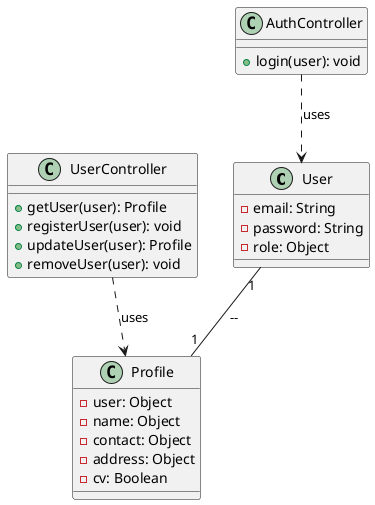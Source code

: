 @startuml user-management-class
class User {
  -email: String
  -password: String
  -role: Object
}

class Profile {
  -user: Object
  -name: Object
  -contact: Object
  -address: Object
  -cv: Boolean
}

User -- Profile: "1" -- "1"

class AuthController {
  +login(user): void
}

class UserController {
  +getUser(user): Profile
  +registerUser(user): void
  +updateUser(user): Profile
  +removeUser(user): void
}

AuthController ..> User: uses
UserController ..> Profile: uses

@enduml
